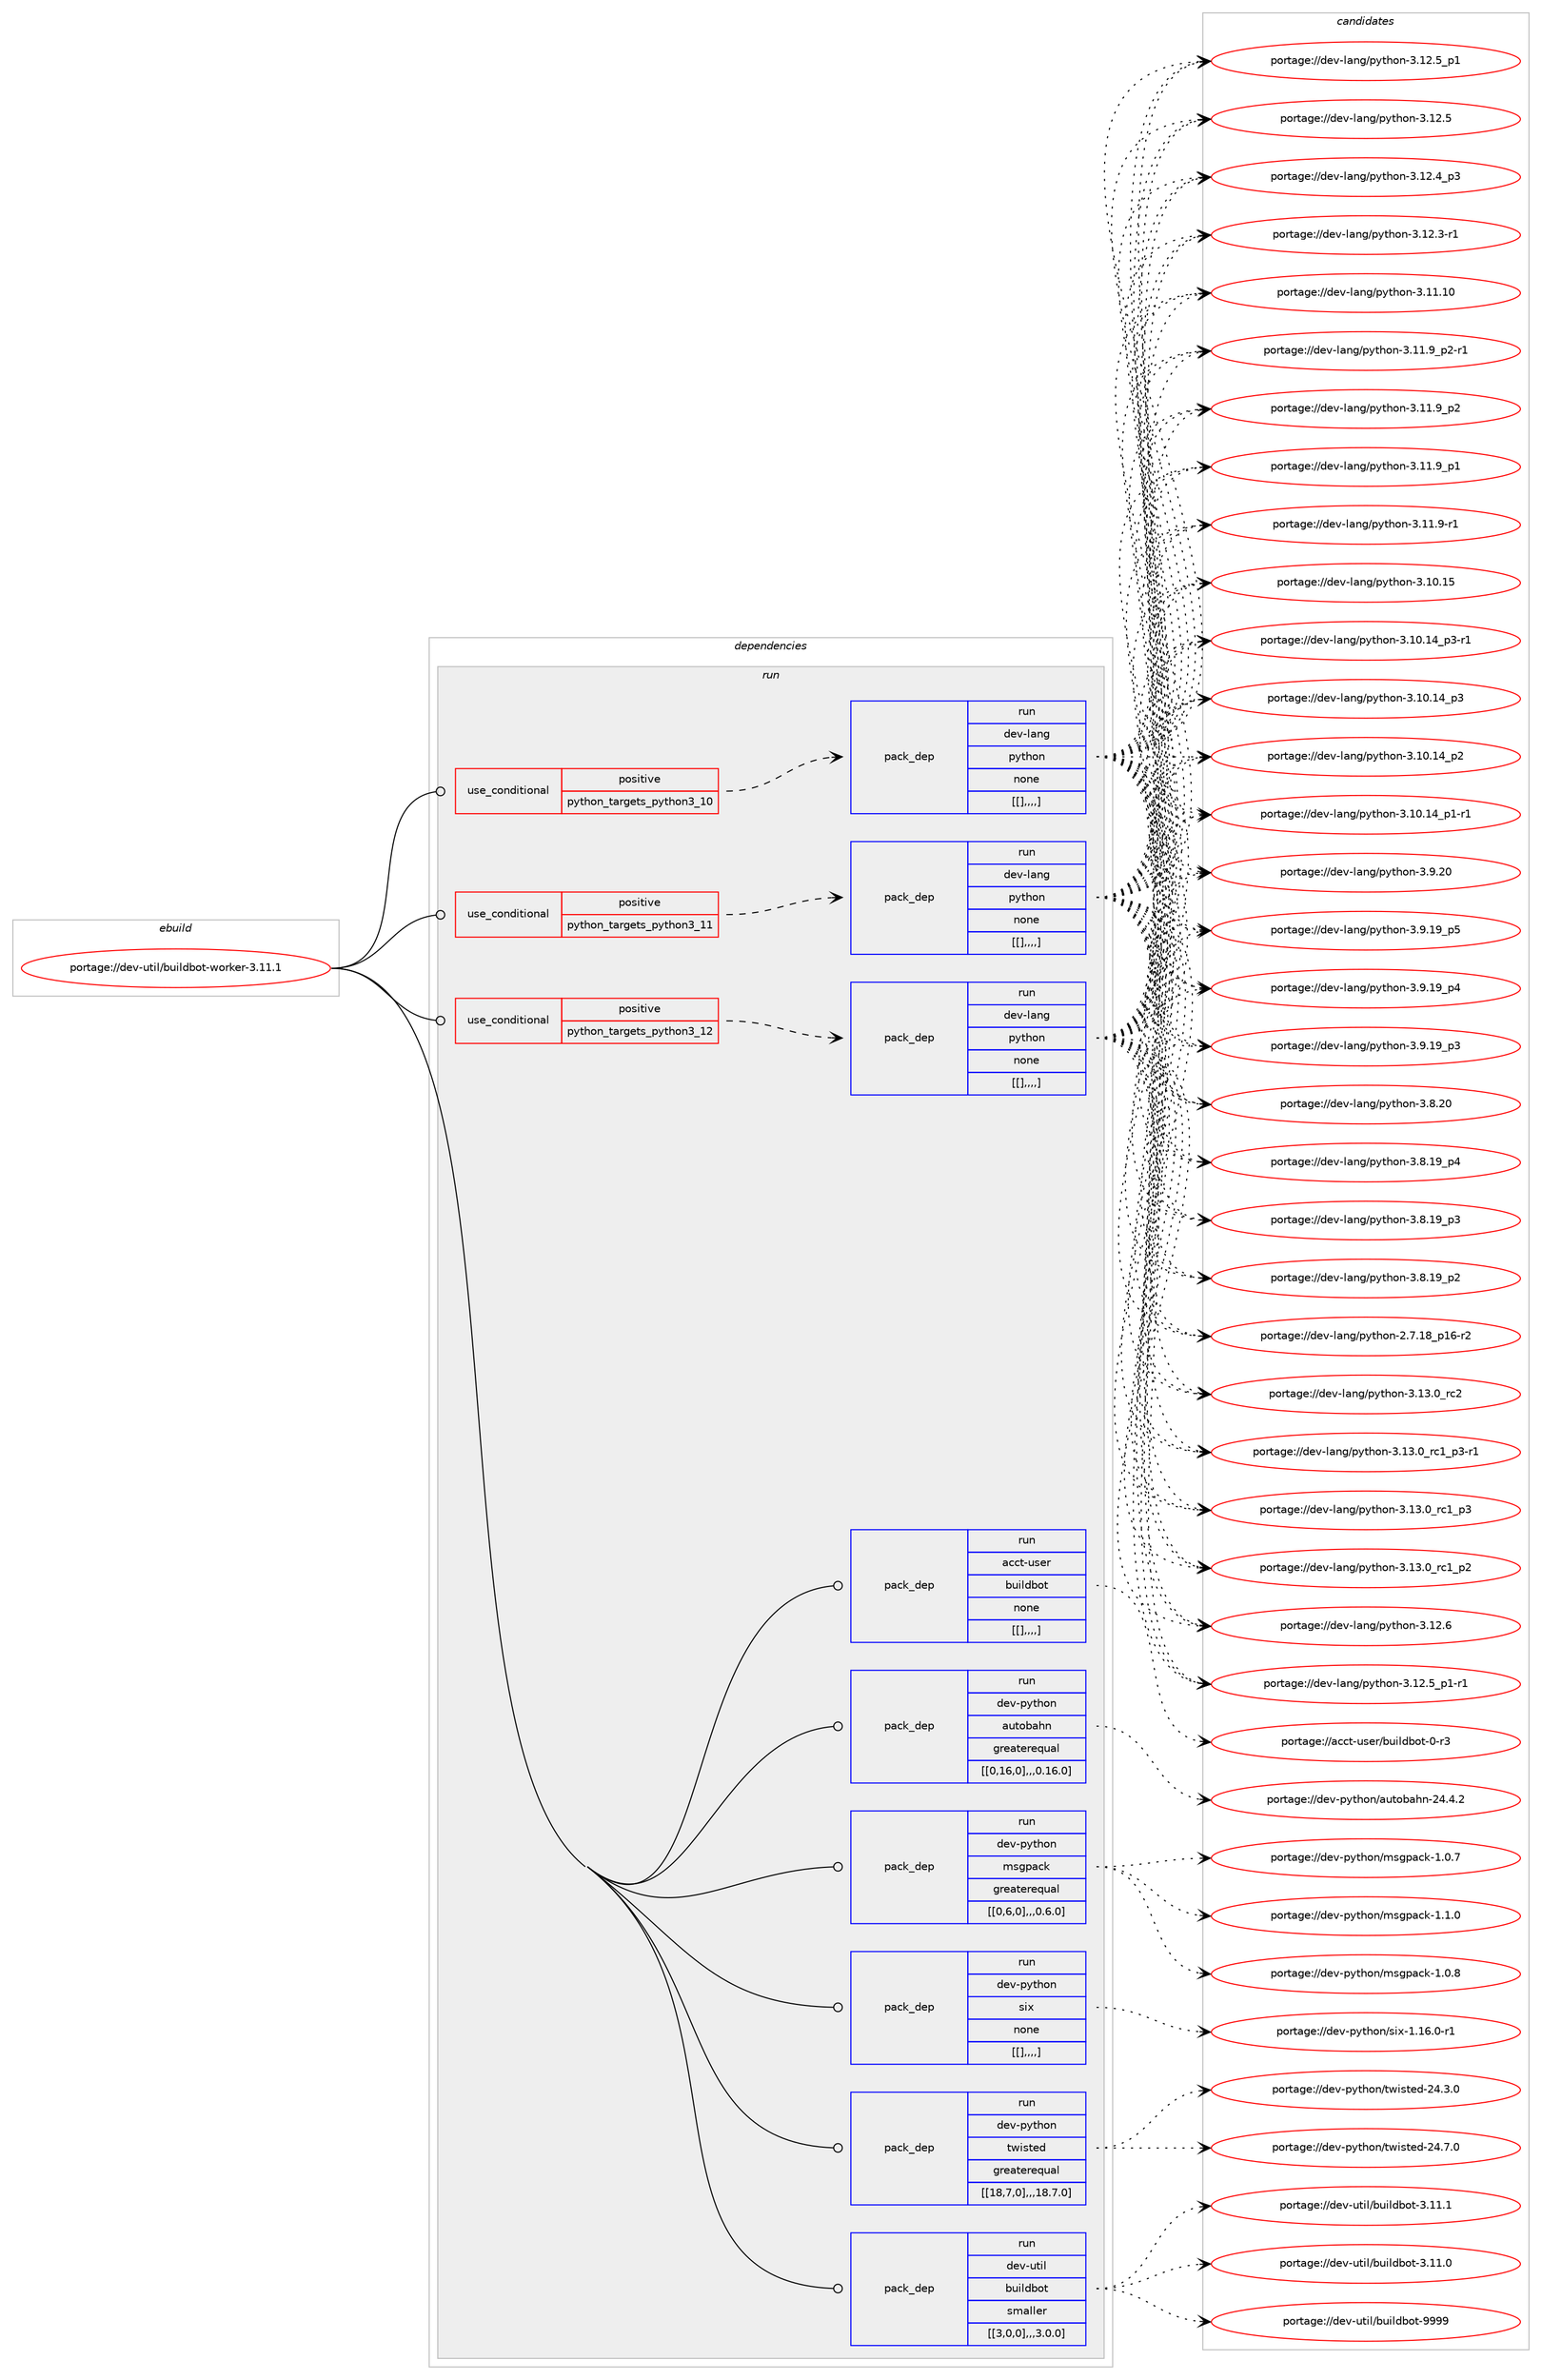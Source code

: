 digraph prolog {

# *************
# Graph options
# *************

newrank=true;
concentrate=true;
compound=true;
graph [rankdir=LR,fontname=Helvetica,fontsize=10,ranksep=1.5];#, ranksep=2.5, nodesep=0.2];
edge  [arrowhead=vee];
node  [fontname=Helvetica,fontsize=10];

# **********
# The ebuild
# **********

subgraph cluster_leftcol {
color=gray;
label=<<i>ebuild</i>>;
id [label="portage://dev-util/buildbot-worker-3.11.1", color=red, width=4, href="../dev-util/buildbot-worker-3.11.1.svg"];
}

# ****************
# The dependencies
# ****************

subgraph cluster_midcol {
color=gray;
label=<<i>dependencies</i>>;
subgraph cluster_compile {
fillcolor="#eeeeee";
style=filled;
label=<<i>compile</i>>;
}
subgraph cluster_compileandrun {
fillcolor="#eeeeee";
style=filled;
label=<<i>compile and run</i>>;
}
subgraph cluster_run {
fillcolor="#eeeeee";
style=filled;
label=<<i>run</i>>;
subgraph cond61152 {
dependency214949 [label=<<TABLE BORDER="0" CELLBORDER="1" CELLSPACING="0" CELLPADDING="4"><TR><TD ROWSPAN="3" CELLPADDING="10">use_conditional</TD></TR><TR><TD>positive</TD></TR><TR><TD>python_targets_python3_10</TD></TR></TABLE>>, shape=none, color=red];
subgraph pack152404 {
dependency214950 [label=<<TABLE BORDER="0" CELLBORDER="1" CELLSPACING="0" CELLPADDING="4" WIDTH="220"><TR><TD ROWSPAN="6" CELLPADDING="30">pack_dep</TD></TR><TR><TD WIDTH="110">run</TD></TR><TR><TD>dev-lang</TD></TR><TR><TD>python</TD></TR><TR><TD>none</TD></TR><TR><TD>[[],,,,]</TD></TR></TABLE>>, shape=none, color=blue];
}
dependency214949:e -> dependency214950:w [weight=20,style="dashed",arrowhead="vee"];
}
id:e -> dependency214949:w [weight=20,style="solid",arrowhead="odot"];
subgraph cond61153 {
dependency214951 [label=<<TABLE BORDER="0" CELLBORDER="1" CELLSPACING="0" CELLPADDING="4"><TR><TD ROWSPAN="3" CELLPADDING="10">use_conditional</TD></TR><TR><TD>positive</TD></TR><TR><TD>python_targets_python3_11</TD></TR></TABLE>>, shape=none, color=red];
subgraph pack152405 {
dependency214952 [label=<<TABLE BORDER="0" CELLBORDER="1" CELLSPACING="0" CELLPADDING="4" WIDTH="220"><TR><TD ROWSPAN="6" CELLPADDING="30">pack_dep</TD></TR><TR><TD WIDTH="110">run</TD></TR><TR><TD>dev-lang</TD></TR><TR><TD>python</TD></TR><TR><TD>none</TD></TR><TR><TD>[[],,,,]</TD></TR></TABLE>>, shape=none, color=blue];
}
dependency214951:e -> dependency214952:w [weight=20,style="dashed",arrowhead="vee"];
}
id:e -> dependency214951:w [weight=20,style="solid",arrowhead="odot"];
subgraph cond61154 {
dependency214953 [label=<<TABLE BORDER="0" CELLBORDER="1" CELLSPACING="0" CELLPADDING="4"><TR><TD ROWSPAN="3" CELLPADDING="10">use_conditional</TD></TR><TR><TD>positive</TD></TR><TR><TD>python_targets_python3_12</TD></TR></TABLE>>, shape=none, color=red];
subgraph pack152406 {
dependency214954 [label=<<TABLE BORDER="0" CELLBORDER="1" CELLSPACING="0" CELLPADDING="4" WIDTH="220"><TR><TD ROWSPAN="6" CELLPADDING="30">pack_dep</TD></TR><TR><TD WIDTH="110">run</TD></TR><TR><TD>dev-lang</TD></TR><TR><TD>python</TD></TR><TR><TD>none</TD></TR><TR><TD>[[],,,,]</TD></TR></TABLE>>, shape=none, color=blue];
}
dependency214953:e -> dependency214954:w [weight=20,style="dashed",arrowhead="vee"];
}
id:e -> dependency214953:w [weight=20,style="solid",arrowhead="odot"];
subgraph pack152407 {
dependency214955 [label=<<TABLE BORDER="0" CELLBORDER="1" CELLSPACING="0" CELLPADDING="4" WIDTH="220"><TR><TD ROWSPAN="6" CELLPADDING="30">pack_dep</TD></TR><TR><TD WIDTH="110">run</TD></TR><TR><TD>acct-user</TD></TR><TR><TD>buildbot</TD></TR><TR><TD>none</TD></TR><TR><TD>[[],,,,]</TD></TR></TABLE>>, shape=none, color=blue];
}
id:e -> dependency214955:w [weight=20,style="solid",arrowhead="odot"];
subgraph pack152408 {
dependency214956 [label=<<TABLE BORDER="0" CELLBORDER="1" CELLSPACING="0" CELLPADDING="4" WIDTH="220"><TR><TD ROWSPAN="6" CELLPADDING="30">pack_dep</TD></TR><TR><TD WIDTH="110">run</TD></TR><TR><TD>dev-python</TD></TR><TR><TD>autobahn</TD></TR><TR><TD>greaterequal</TD></TR><TR><TD>[[0,16,0],,,0.16.0]</TD></TR></TABLE>>, shape=none, color=blue];
}
id:e -> dependency214956:w [weight=20,style="solid",arrowhead="odot"];
subgraph pack152409 {
dependency214957 [label=<<TABLE BORDER="0" CELLBORDER="1" CELLSPACING="0" CELLPADDING="4" WIDTH="220"><TR><TD ROWSPAN="6" CELLPADDING="30">pack_dep</TD></TR><TR><TD WIDTH="110">run</TD></TR><TR><TD>dev-python</TD></TR><TR><TD>msgpack</TD></TR><TR><TD>greaterequal</TD></TR><TR><TD>[[0,6,0],,,0.6.0]</TD></TR></TABLE>>, shape=none, color=blue];
}
id:e -> dependency214957:w [weight=20,style="solid",arrowhead="odot"];
subgraph pack152410 {
dependency214958 [label=<<TABLE BORDER="0" CELLBORDER="1" CELLSPACING="0" CELLPADDING="4" WIDTH="220"><TR><TD ROWSPAN="6" CELLPADDING="30">pack_dep</TD></TR><TR><TD WIDTH="110">run</TD></TR><TR><TD>dev-python</TD></TR><TR><TD>six</TD></TR><TR><TD>none</TD></TR><TR><TD>[[],,,,]</TD></TR></TABLE>>, shape=none, color=blue];
}
id:e -> dependency214958:w [weight=20,style="solid",arrowhead="odot"];
subgraph pack152411 {
dependency214959 [label=<<TABLE BORDER="0" CELLBORDER="1" CELLSPACING="0" CELLPADDING="4" WIDTH="220"><TR><TD ROWSPAN="6" CELLPADDING="30">pack_dep</TD></TR><TR><TD WIDTH="110">run</TD></TR><TR><TD>dev-python</TD></TR><TR><TD>twisted</TD></TR><TR><TD>greaterequal</TD></TR><TR><TD>[[18,7,0],,,18.7.0]</TD></TR></TABLE>>, shape=none, color=blue];
}
id:e -> dependency214959:w [weight=20,style="solid",arrowhead="odot"];
subgraph pack152412 {
dependency214960 [label=<<TABLE BORDER="0" CELLBORDER="1" CELLSPACING="0" CELLPADDING="4" WIDTH="220"><TR><TD ROWSPAN="6" CELLPADDING="30">pack_dep</TD></TR><TR><TD WIDTH="110">run</TD></TR><TR><TD>dev-util</TD></TR><TR><TD>buildbot</TD></TR><TR><TD>smaller</TD></TR><TR><TD>[[3,0,0],,,3.0.0]</TD></TR></TABLE>>, shape=none, color=blue];
}
id:e -> dependency214960:w [weight=20,style="solid",arrowhead="odot"];
}
}

# **************
# The candidates
# **************

subgraph cluster_choices {
rank=same;
color=gray;
label=<<i>candidates</i>>;

subgraph choice152404 {
color=black;
nodesep=1;
choice10010111845108971101034711212111610411111045514649514648951149950 [label="portage://dev-lang/python-3.13.0_rc2", color=red, width=4,href="../dev-lang/python-3.13.0_rc2.svg"];
choice1001011184510897110103471121211161041111104551464951464895114994995112514511449 [label="portage://dev-lang/python-3.13.0_rc1_p3-r1", color=red, width=4,href="../dev-lang/python-3.13.0_rc1_p3-r1.svg"];
choice100101118451089711010347112121116104111110455146495146489511499499511251 [label="portage://dev-lang/python-3.13.0_rc1_p3", color=red, width=4,href="../dev-lang/python-3.13.0_rc1_p3.svg"];
choice100101118451089711010347112121116104111110455146495146489511499499511250 [label="portage://dev-lang/python-3.13.0_rc1_p2", color=red, width=4,href="../dev-lang/python-3.13.0_rc1_p2.svg"];
choice10010111845108971101034711212111610411111045514649504654 [label="portage://dev-lang/python-3.12.6", color=red, width=4,href="../dev-lang/python-3.12.6.svg"];
choice1001011184510897110103471121211161041111104551464950465395112494511449 [label="portage://dev-lang/python-3.12.5_p1-r1", color=red, width=4,href="../dev-lang/python-3.12.5_p1-r1.svg"];
choice100101118451089711010347112121116104111110455146495046539511249 [label="portage://dev-lang/python-3.12.5_p1", color=red, width=4,href="../dev-lang/python-3.12.5_p1.svg"];
choice10010111845108971101034711212111610411111045514649504653 [label="portage://dev-lang/python-3.12.5", color=red, width=4,href="../dev-lang/python-3.12.5.svg"];
choice100101118451089711010347112121116104111110455146495046529511251 [label="portage://dev-lang/python-3.12.4_p3", color=red, width=4,href="../dev-lang/python-3.12.4_p3.svg"];
choice100101118451089711010347112121116104111110455146495046514511449 [label="portage://dev-lang/python-3.12.3-r1", color=red, width=4,href="../dev-lang/python-3.12.3-r1.svg"];
choice1001011184510897110103471121211161041111104551464949464948 [label="portage://dev-lang/python-3.11.10", color=red, width=4,href="../dev-lang/python-3.11.10.svg"];
choice1001011184510897110103471121211161041111104551464949465795112504511449 [label="portage://dev-lang/python-3.11.9_p2-r1", color=red, width=4,href="../dev-lang/python-3.11.9_p2-r1.svg"];
choice100101118451089711010347112121116104111110455146494946579511250 [label="portage://dev-lang/python-3.11.9_p2", color=red, width=4,href="../dev-lang/python-3.11.9_p2.svg"];
choice100101118451089711010347112121116104111110455146494946579511249 [label="portage://dev-lang/python-3.11.9_p1", color=red, width=4,href="../dev-lang/python-3.11.9_p1.svg"];
choice100101118451089711010347112121116104111110455146494946574511449 [label="portage://dev-lang/python-3.11.9-r1", color=red, width=4,href="../dev-lang/python-3.11.9-r1.svg"];
choice1001011184510897110103471121211161041111104551464948464953 [label="portage://dev-lang/python-3.10.15", color=red, width=4,href="../dev-lang/python-3.10.15.svg"];
choice100101118451089711010347112121116104111110455146494846495295112514511449 [label="portage://dev-lang/python-3.10.14_p3-r1", color=red, width=4,href="../dev-lang/python-3.10.14_p3-r1.svg"];
choice10010111845108971101034711212111610411111045514649484649529511251 [label="portage://dev-lang/python-3.10.14_p3", color=red, width=4,href="../dev-lang/python-3.10.14_p3.svg"];
choice10010111845108971101034711212111610411111045514649484649529511250 [label="portage://dev-lang/python-3.10.14_p2", color=red, width=4,href="../dev-lang/python-3.10.14_p2.svg"];
choice100101118451089711010347112121116104111110455146494846495295112494511449 [label="portage://dev-lang/python-3.10.14_p1-r1", color=red, width=4,href="../dev-lang/python-3.10.14_p1-r1.svg"];
choice10010111845108971101034711212111610411111045514657465048 [label="portage://dev-lang/python-3.9.20", color=red, width=4,href="../dev-lang/python-3.9.20.svg"];
choice100101118451089711010347112121116104111110455146574649579511253 [label="portage://dev-lang/python-3.9.19_p5", color=red, width=4,href="../dev-lang/python-3.9.19_p5.svg"];
choice100101118451089711010347112121116104111110455146574649579511252 [label="portage://dev-lang/python-3.9.19_p4", color=red, width=4,href="../dev-lang/python-3.9.19_p4.svg"];
choice100101118451089711010347112121116104111110455146574649579511251 [label="portage://dev-lang/python-3.9.19_p3", color=red, width=4,href="../dev-lang/python-3.9.19_p3.svg"];
choice10010111845108971101034711212111610411111045514656465048 [label="portage://dev-lang/python-3.8.20", color=red, width=4,href="../dev-lang/python-3.8.20.svg"];
choice100101118451089711010347112121116104111110455146564649579511252 [label="portage://dev-lang/python-3.8.19_p4", color=red, width=4,href="../dev-lang/python-3.8.19_p4.svg"];
choice100101118451089711010347112121116104111110455146564649579511251 [label="portage://dev-lang/python-3.8.19_p3", color=red, width=4,href="../dev-lang/python-3.8.19_p3.svg"];
choice100101118451089711010347112121116104111110455146564649579511250 [label="portage://dev-lang/python-3.8.19_p2", color=red, width=4,href="../dev-lang/python-3.8.19_p2.svg"];
choice100101118451089711010347112121116104111110455046554649569511249544511450 [label="portage://dev-lang/python-2.7.18_p16-r2", color=red, width=4,href="../dev-lang/python-2.7.18_p16-r2.svg"];
dependency214950:e -> choice10010111845108971101034711212111610411111045514649514648951149950:w [style=dotted,weight="100"];
dependency214950:e -> choice1001011184510897110103471121211161041111104551464951464895114994995112514511449:w [style=dotted,weight="100"];
dependency214950:e -> choice100101118451089711010347112121116104111110455146495146489511499499511251:w [style=dotted,weight="100"];
dependency214950:e -> choice100101118451089711010347112121116104111110455146495146489511499499511250:w [style=dotted,weight="100"];
dependency214950:e -> choice10010111845108971101034711212111610411111045514649504654:w [style=dotted,weight="100"];
dependency214950:e -> choice1001011184510897110103471121211161041111104551464950465395112494511449:w [style=dotted,weight="100"];
dependency214950:e -> choice100101118451089711010347112121116104111110455146495046539511249:w [style=dotted,weight="100"];
dependency214950:e -> choice10010111845108971101034711212111610411111045514649504653:w [style=dotted,weight="100"];
dependency214950:e -> choice100101118451089711010347112121116104111110455146495046529511251:w [style=dotted,weight="100"];
dependency214950:e -> choice100101118451089711010347112121116104111110455146495046514511449:w [style=dotted,weight="100"];
dependency214950:e -> choice1001011184510897110103471121211161041111104551464949464948:w [style=dotted,weight="100"];
dependency214950:e -> choice1001011184510897110103471121211161041111104551464949465795112504511449:w [style=dotted,weight="100"];
dependency214950:e -> choice100101118451089711010347112121116104111110455146494946579511250:w [style=dotted,weight="100"];
dependency214950:e -> choice100101118451089711010347112121116104111110455146494946579511249:w [style=dotted,weight="100"];
dependency214950:e -> choice100101118451089711010347112121116104111110455146494946574511449:w [style=dotted,weight="100"];
dependency214950:e -> choice1001011184510897110103471121211161041111104551464948464953:w [style=dotted,weight="100"];
dependency214950:e -> choice100101118451089711010347112121116104111110455146494846495295112514511449:w [style=dotted,weight="100"];
dependency214950:e -> choice10010111845108971101034711212111610411111045514649484649529511251:w [style=dotted,weight="100"];
dependency214950:e -> choice10010111845108971101034711212111610411111045514649484649529511250:w [style=dotted,weight="100"];
dependency214950:e -> choice100101118451089711010347112121116104111110455146494846495295112494511449:w [style=dotted,weight="100"];
dependency214950:e -> choice10010111845108971101034711212111610411111045514657465048:w [style=dotted,weight="100"];
dependency214950:e -> choice100101118451089711010347112121116104111110455146574649579511253:w [style=dotted,weight="100"];
dependency214950:e -> choice100101118451089711010347112121116104111110455146574649579511252:w [style=dotted,weight="100"];
dependency214950:e -> choice100101118451089711010347112121116104111110455146574649579511251:w [style=dotted,weight="100"];
dependency214950:e -> choice10010111845108971101034711212111610411111045514656465048:w [style=dotted,weight="100"];
dependency214950:e -> choice100101118451089711010347112121116104111110455146564649579511252:w [style=dotted,weight="100"];
dependency214950:e -> choice100101118451089711010347112121116104111110455146564649579511251:w [style=dotted,weight="100"];
dependency214950:e -> choice100101118451089711010347112121116104111110455146564649579511250:w [style=dotted,weight="100"];
dependency214950:e -> choice100101118451089711010347112121116104111110455046554649569511249544511450:w [style=dotted,weight="100"];
}
subgraph choice152405 {
color=black;
nodesep=1;
choice10010111845108971101034711212111610411111045514649514648951149950 [label="portage://dev-lang/python-3.13.0_rc2", color=red, width=4,href="../dev-lang/python-3.13.0_rc2.svg"];
choice1001011184510897110103471121211161041111104551464951464895114994995112514511449 [label="portage://dev-lang/python-3.13.0_rc1_p3-r1", color=red, width=4,href="../dev-lang/python-3.13.0_rc1_p3-r1.svg"];
choice100101118451089711010347112121116104111110455146495146489511499499511251 [label="portage://dev-lang/python-3.13.0_rc1_p3", color=red, width=4,href="../dev-lang/python-3.13.0_rc1_p3.svg"];
choice100101118451089711010347112121116104111110455146495146489511499499511250 [label="portage://dev-lang/python-3.13.0_rc1_p2", color=red, width=4,href="../dev-lang/python-3.13.0_rc1_p2.svg"];
choice10010111845108971101034711212111610411111045514649504654 [label="portage://dev-lang/python-3.12.6", color=red, width=4,href="../dev-lang/python-3.12.6.svg"];
choice1001011184510897110103471121211161041111104551464950465395112494511449 [label="portage://dev-lang/python-3.12.5_p1-r1", color=red, width=4,href="../dev-lang/python-3.12.5_p1-r1.svg"];
choice100101118451089711010347112121116104111110455146495046539511249 [label="portage://dev-lang/python-3.12.5_p1", color=red, width=4,href="../dev-lang/python-3.12.5_p1.svg"];
choice10010111845108971101034711212111610411111045514649504653 [label="portage://dev-lang/python-3.12.5", color=red, width=4,href="../dev-lang/python-3.12.5.svg"];
choice100101118451089711010347112121116104111110455146495046529511251 [label="portage://dev-lang/python-3.12.4_p3", color=red, width=4,href="../dev-lang/python-3.12.4_p3.svg"];
choice100101118451089711010347112121116104111110455146495046514511449 [label="portage://dev-lang/python-3.12.3-r1", color=red, width=4,href="../dev-lang/python-3.12.3-r1.svg"];
choice1001011184510897110103471121211161041111104551464949464948 [label="portage://dev-lang/python-3.11.10", color=red, width=4,href="../dev-lang/python-3.11.10.svg"];
choice1001011184510897110103471121211161041111104551464949465795112504511449 [label="portage://dev-lang/python-3.11.9_p2-r1", color=red, width=4,href="../dev-lang/python-3.11.9_p2-r1.svg"];
choice100101118451089711010347112121116104111110455146494946579511250 [label="portage://dev-lang/python-3.11.9_p2", color=red, width=4,href="../dev-lang/python-3.11.9_p2.svg"];
choice100101118451089711010347112121116104111110455146494946579511249 [label="portage://dev-lang/python-3.11.9_p1", color=red, width=4,href="../dev-lang/python-3.11.9_p1.svg"];
choice100101118451089711010347112121116104111110455146494946574511449 [label="portage://dev-lang/python-3.11.9-r1", color=red, width=4,href="../dev-lang/python-3.11.9-r1.svg"];
choice1001011184510897110103471121211161041111104551464948464953 [label="portage://dev-lang/python-3.10.15", color=red, width=4,href="../dev-lang/python-3.10.15.svg"];
choice100101118451089711010347112121116104111110455146494846495295112514511449 [label="portage://dev-lang/python-3.10.14_p3-r1", color=red, width=4,href="../dev-lang/python-3.10.14_p3-r1.svg"];
choice10010111845108971101034711212111610411111045514649484649529511251 [label="portage://dev-lang/python-3.10.14_p3", color=red, width=4,href="../dev-lang/python-3.10.14_p3.svg"];
choice10010111845108971101034711212111610411111045514649484649529511250 [label="portage://dev-lang/python-3.10.14_p2", color=red, width=4,href="../dev-lang/python-3.10.14_p2.svg"];
choice100101118451089711010347112121116104111110455146494846495295112494511449 [label="portage://dev-lang/python-3.10.14_p1-r1", color=red, width=4,href="../dev-lang/python-3.10.14_p1-r1.svg"];
choice10010111845108971101034711212111610411111045514657465048 [label="portage://dev-lang/python-3.9.20", color=red, width=4,href="../dev-lang/python-3.9.20.svg"];
choice100101118451089711010347112121116104111110455146574649579511253 [label="portage://dev-lang/python-3.9.19_p5", color=red, width=4,href="../dev-lang/python-3.9.19_p5.svg"];
choice100101118451089711010347112121116104111110455146574649579511252 [label="portage://dev-lang/python-3.9.19_p4", color=red, width=4,href="../dev-lang/python-3.9.19_p4.svg"];
choice100101118451089711010347112121116104111110455146574649579511251 [label="portage://dev-lang/python-3.9.19_p3", color=red, width=4,href="../dev-lang/python-3.9.19_p3.svg"];
choice10010111845108971101034711212111610411111045514656465048 [label="portage://dev-lang/python-3.8.20", color=red, width=4,href="../dev-lang/python-3.8.20.svg"];
choice100101118451089711010347112121116104111110455146564649579511252 [label="portage://dev-lang/python-3.8.19_p4", color=red, width=4,href="../dev-lang/python-3.8.19_p4.svg"];
choice100101118451089711010347112121116104111110455146564649579511251 [label="portage://dev-lang/python-3.8.19_p3", color=red, width=4,href="../dev-lang/python-3.8.19_p3.svg"];
choice100101118451089711010347112121116104111110455146564649579511250 [label="portage://dev-lang/python-3.8.19_p2", color=red, width=4,href="../dev-lang/python-3.8.19_p2.svg"];
choice100101118451089711010347112121116104111110455046554649569511249544511450 [label="portage://dev-lang/python-2.7.18_p16-r2", color=red, width=4,href="../dev-lang/python-2.7.18_p16-r2.svg"];
dependency214952:e -> choice10010111845108971101034711212111610411111045514649514648951149950:w [style=dotted,weight="100"];
dependency214952:e -> choice1001011184510897110103471121211161041111104551464951464895114994995112514511449:w [style=dotted,weight="100"];
dependency214952:e -> choice100101118451089711010347112121116104111110455146495146489511499499511251:w [style=dotted,weight="100"];
dependency214952:e -> choice100101118451089711010347112121116104111110455146495146489511499499511250:w [style=dotted,weight="100"];
dependency214952:e -> choice10010111845108971101034711212111610411111045514649504654:w [style=dotted,weight="100"];
dependency214952:e -> choice1001011184510897110103471121211161041111104551464950465395112494511449:w [style=dotted,weight="100"];
dependency214952:e -> choice100101118451089711010347112121116104111110455146495046539511249:w [style=dotted,weight="100"];
dependency214952:e -> choice10010111845108971101034711212111610411111045514649504653:w [style=dotted,weight="100"];
dependency214952:e -> choice100101118451089711010347112121116104111110455146495046529511251:w [style=dotted,weight="100"];
dependency214952:e -> choice100101118451089711010347112121116104111110455146495046514511449:w [style=dotted,weight="100"];
dependency214952:e -> choice1001011184510897110103471121211161041111104551464949464948:w [style=dotted,weight="100"];
dependency214952:e -> choice1001011184510897110103471121211161041111104551464949465795112504511449:w [style=dotted,weight="100"];
dependency214952:e -> choice100101118451089711010347112121116104111110455146494946579511250:w [style=dotted,weight="100"];
dependency214952:e -> choice100101118451089711010347112121116104111110455146494946579511249:w [style=dotted,weight="100"];
dependency214952:e -> choice100101118451089711010347112121116104111110455146494946574511449:w [style=dotted,weight="100"];
dependency214952:e -> choice1001011184510897110103471121211161041111104551464948464953:w [style=dotted,weight="100"];
dependency214952:e -> choice100101118451089711010347112121116104111110455146494846495295112514511449:w [style=dotted,weight="100"];
dependency214952:e -> choice10010111845108971101034711212111610411111045514649484649529511251:w [style=dotted,weight="100"];
dependency214952:e -> choice10010111845108971101034711212111610411111045514649484649529511250:w [style=dotted,weight="100"];
dependency214952:e -> choice100101118451089711010347112121116104111110455146494846495295112494511449:w [style=dotted,weight="100"];
dependency214952:e -> choice10010111845108971101034711212111610411111045514657465048:w [style=dotted,weight="100"];
dependency214952:e -> choice100101118451089711010347112121116104111110455146574649579511253:w [style=dotted,weight="100"];
dependency214952:e -> choice100101118451089711010347112121116104111110455146574649579511252:w [style=dotted,weight="100"];
dependency214952:e -> choice100101118451089711010347112121116104111110455146574649579511251:w [style=dotted,weight="100"];
dependency214952:e -> choice10010111845108971101034711212111610411111045514656465048:w [style=dotted,weight="100"];
dependency214952:e -> choice100101118451089711010347112121116104111110455146564649579511252:w [style=dotted,weight="100"];
dependency214952:e -> choice100101118451089711010347112121116104111110455146564649579511251:w [style=dotted,weight="100"];
dependency214952:e -> choice100101118451089711010347112121116104111110455146564649579511250:w [style=dotted,weight="100"];
dependency214952:e -> choice100101118451089711010347112121116104111110455046554649569511249544511450:w [style=dotted,weight="100"];
}
subgraph choice152406 {
color=black;
nodesep=1;
choice10010111845108971101034711212111610411111045514649514648951149950 [label="portage://dev-lang/python-3.13.0_rc2", color=red, width=4,href="../dev-lang/python-3.13.0_rc2.svg"];
choice1001011184510897110103471121211161041111104551464951464895114994995112514511449 [label="portage://dev-lang/python-3.13.0_rc1_p3-r1", color=red, width=4,href="../dev-lang/python-3.13.0_rc1_p3-r1.svg"];
choice100101118451089711010347112121116104111110455146495146489511499499511251 [label="portage://dev-lang/python-3.13.0_rc1_p3", color=red, width=4,href="../dev-lang/python-3.13.0_rc1_p3.svg"];
choice100101118451089711010347112121116104111110455146495146489511499499511250 [label="portage://dev-lang/python-3.13.0_rc1_p2", color=red, width=4,href="../dev-lang/python-3.13.0_rc1_p2.svg"];
choice10010111845108971101034711212111610411111045514649504654 [label="portage://dev-lang/python-3.12.6", color=red, width=4,href="../dev-lang/python-3.12.6.svg"];
choice1001011184510897110103471121211161041111104551464950465395112494511449 [label="portage://dev-lang/python-3.12.5_p1-r1", color=red, width=4,href="../dev-lang/python-3.12.5_p1-r1.svg"];
choice100101118451089711010347112121116104111110455146495046539511249 [label="portage://dev-lang/python-3.12.5_p1", color=red, width=4,href="../dev-lang/python-3.12.5_p1.svg"];
choice10010111845108971101034711212111610411111045514649504653 [label="portage://dev-lang/python-3.12.5", color=red, width=4,href="../dev-lang/python-3.12.5.svg"];
choice100101118451089711010347112121116104111110455146495046529511251 [label="portage://dev-lang/python-3.12.4_p3", color=red, width=4,href="../dev-lang/python-3.12.4_p3.svg"];
choice100101118451089711010347112121116104111110455146495046514511449 [label="portage://dev-lang/python-3.12.3-r1", color=red, width=4,href="../dev-lang/python-3.12.3-r1.svg"];
choice1001011184510897110103471121211161041111104551464949464948 [label="portage://dev-lang/python-3.11.10", color=red, width=4,href="../dev-lang/python-3.11.10.svg"];
choice1001011184510897110103471121211161041111104551464949465795112504511449 [label="portage://dev-lang/python-3.11.9_p2-r1", color=red, width=4,href="../dev-lang/python-3.11.9_p2-r1.svg"];
choice100101118451089711010347112121116104111110455146494946579511250 [label="portage://dev-lang/python-3.11.9_p2", color=red, width=4,href="../dev-lang/python-3.11.9_p2.svg"];
choice100101118451089711010347112121116104111110455146494946579511249 [label="portage://dev-lang/python-3.11.9_p1", color=red, width=4,href="../dev-lang/python-3.11.9_p1.svg"];
choice100101118451089711010347112121116104111110455146494946574511449 [label="portage://dev-lang/python-3.11.9-r1", color=red, width=4,href="../dev-lang/python-3.11.9-r1.svg"];
choice1001011184510897110103471121211161041111104551464948464953 [label="portage://dev-lang/python-3.10.15", color=red, width=4,href="../dev-lang/python-3.10.15.svg"];
choice100101118451089711010347112121116104111110455146494846495295112514511449 [label="portage://dev-lang/python-3.10.14_p3-r1", color=red, width=4,href="../dev-lang/python-3.10.14_p3-r1.svg"];
choice10010111845108971101034711212111610411111045514649484649529511251 [label="portage://dev-lang/python-3.10.14_p3", color=red, width=4,href="../dev-lang/python-3.10.14_p3.svg"];
choice10010111845108971101034711212111610411111045514649484649529511250 [label="portage://dev-lang/python-3.10.14_p2", color=red, width=4,href="../dev-lang/python-3.10.14_p2.svg"];
choice100101118451089711010347112121116104111110455146494846495295112494511449 [label="portage://dev-lang/python-3.10.14_p1-r1", color=red, width=4,href="../dev-lang/python-3.10.14_p1-r1.svg"];
choice10010111845108971101034711212111610411111045514657465048 [label="portage://dev-lang/python-3.9.20", color=red, width=4,href="../dev-lang/python-3.9.20.svg"];
choice100101118451089711010347112121116104111110455146574649579511253 [label="portage://dev-lang/python-3.9.19_p5", color=red, width=4,href="../dev-lang/python-3.9.19_p5.svg"];
choice100101118451089711010347112121116104111110455146574649579511252 [label="portage://dev-lang/python-3.9.19_p4", color=red, width=4,href="../dev-lang/python-3.9.19_p4.svg"];
choice100101118451089711010347112121116104111110455146574649579511251 [label="portage://dev-lang/python-3.9.19_p3", color=red, width=4,href="../dev-lang/python-3.9.19_p3.svg"];
choice10010111845108971101034711212111610411111045514656465048 [label="portage://dev-lang/python-3.8.20", color=red, width=4,href="../dev-lang/python-3.8.20.svg"];
choice100101118451089711010347112121116104111110455146564649579511252 [label="portage://dev-lang/python-3.8.19_p4", color=red, width=4,href="../dev-lang/python-3.8.19_p4.svg"];
choice100101118451089711010347112121116104111110455146564649579511251 [label="portage://dev-lang/python-3.8.19_p3", color=red, width=4,href="../dev-lang/python-3.8.19_p3.svg"];
choice100101118451089711010347112121116104111110455146564649579511250 [label="portage://dev-lang/python-3.8.19_p2", color=red, width=4,href="../dev-lang/python-3.8.19_p2.svg"];
choice100101118451089711010347112121116104111110455046554649569511249544511450 [label="portage://dev-lang/python-2.7.18_p16-r2", color=red, width=4,href="../dev-lang/python-2.7.18_p16-r2.svg"];
dependency214954:e -> choice10010111845108971101034711212111610411111045514649514648951149950:w [style=dotted,weight="100"];
dependency214954:e -> choice1001011184510897110103471121211161041111104551464951464895114994995112514511449:w [style=dotted,weight="100"];
dependency214954:e -> choice100101118451089711010347112121116104111110455146495146489511499499511251:w [style=dotted,weight="100"];
dependency214954:e -> choice100101118451089711010347112121116104111110455146495146489511499499511250:w [style=dotted,weight="100"];
dependency214954:e -> choice10010111845108971101034711212111610411111045514649504654:w [style=dotted,weight="100"];
dependency214954:e -> choice1001011184510897110103471121211161041111104551464950465395112494511449:w [style=dotted,weight="100"];
dependency214954:e -> choice100101118451089711010347112121116104111110455146495046539511249:w [style=dotted,weight="100"];
dependency214954:e -> choice10010111845108971101034711212111610411111045514649504653:w [style=dotted,weight="100"];
dependency214954:e -> choice100101118451089711010347112121116104111110455146495046529511251:w [style=dotted,weight="100"];
dependency214954:e -> choice100101118451089711010347112121116104111110455146495046514511449:w [style=dotted,weight="100"];
dependency214954:e -> choice1001011184510897110103471121211161041111104551464949464948:w [style=dotted,weight="100"];
dependency214954:e -> choice1001011184510897110103471121211161041111104551464949465795112504511449:w [style=dotted,weight="100"];
dependency214954:e -> choice100101118451089711010347112121116104111110455146494946579511250:w [style=dotted,weight="100"];
dependency214954:e -> choice100101118451089711010347112121116104111110455146494946579511249:w [style=dotted,weight="100"];
dependency214954:e -> choice100101118451089711010347112121116104111110455146494946574511449:w [style=dotted,weight="100"];
dependency214954:e -> choice1001011184510897110103471121211161041111104551464948464953:w [style=dotted,weight="100"];
dependency214954:e -> choice100101118451089711010347112121116104111110455146494846495295112514511449:w [style=dotted,weight="100"];
dependency214954:e -> choice10010111845108971101034711212111610411111045514649484649529511251:w [style=dotted,weight="100"];
dependency214954:e -> choice10010111845108971101034711212111610411111045514649484649529511250:w [style=dotted,weight="100"];
dependency214954:e -> choice100101118451089711010347112121116104111110455146494846495295112494511449:w [style=dotted,weight="100"];
dependency214954:e -> choice10010111845108971101034711212111610411111045514657465048:w [style=dotted,weight="100"];
dependency214954:e -> choice100101118451089711010347112121116104111110455146574649579511253:w [style=dotted,weight="100"];
dependency214954:e -> choice100101118451089711010347112121116104111110455146574649579511252:w [style=dotted,weight="100"];
dependency214954:e -> choice100101118451089711010347112121116104111110455146574649579511251:w [style=dotted,weight="100"];
dependency214954:e -> choice10010111845108971101034711212111610411111045514656465048:w [style=dotted,weight="100"];
dependency214954:e -> choice100101118451089711010347112121116104111110455146564649579511252:w [style=dotted,weight="100"];
dependency214954:e -> choice100101118451089711010347112121116104111110455146564649579511251:w [style=dotted,weight="100"];
dependency214954:e -> choice100101118451089711010347112121116104111110455146564649579511250:w [style=dotted,weight="100"];
dependency214954:e -> choice100101118451089711010347112121116104111110455046554649569511249544511450:w [style=dotted,weight="100"];
}
subgraph choice152407 {
color=black;
nodesep=1;
choice9799991164511711510111447981171051081009811111645484511451 [label="portage://acct-user/buildbot-0-r3", color=red, width=4,href="../acct-user/buildbot-0-r3.svg"];
dependency214955:e -> choice9799991164511711510111447981171051081009811111645484511451:w [style=dotted,weight="100"];
}
subgraph choice152408 {
color=black;
nodesep=1;
choice100101118451121211161041111104797117116111989710411045505246524650 [label="portage://dev-python/autobahn-24.4.2", color=red, width=4,href="../dev-python/autobahn-24.4.2.svg"];
dependency214956:e -> choice100101118451121211161041111104797117116111989710411045505246524650:w [style=dotted,weight="100"];
}
subgraph choice152409 {
color=black;
nodesep=1;
choice10010111845112121116104111110471091151031129799107454946494648 [label="portage://dev-python/msgpack-1.1.0", color=red, width=4,href="../dev-python/msgpack-1.1.0.svg"];
choice10010111845112121116104111110471091151031129799107454946484656 [label="portage://dev-python/msgpack-1.0.8", color=red, width=4,href="../dev-python/msgpack-1.0.8.svg"];
choice10010111845112121116104111110471091151031129799107454946484655 [label="portage://dev-python/msgpack-1.0.7", color=red, width=4,href="../dev-python/msgpack-1.0.7.svg"];
dependency214957:e -> choice10010111845112121116104111110471091151031129799107454946494648:w [style=dotted,weight="100"];
dependency214957:e -> choice10010111845112121116104111110471091151031129799107454946484656:w [style=dotted,weight="100"];
dependency214957:e -> choice10010111845112121116104111110471091151031129799107454946484655:w [style=dotted,weight="100"];
}
subgraph choice152410 {
color=black;
nodesep=1;
choice1001011184511212111610411111047115105120454946495446484511449 [label="portage://dev-python/six-1.16.0-r1", color=red, width=4,href="../dev-python/six-1.16.0-r1.svg"];
dependency214958:e -> choice1001011184511212111610411111047115105120454946495446484511449:w [style=dotted,weight="100"];
}
subgraph choice152411 {
color=black;
nodesep=1;
choice100101118451121211161041111104711611910511511610110045505246554648 [label="portage://dev-python/twisted-24.7.0", color=red, width=4,href="../dev-python/twisted-24.7.0.svg"];
choice100101118451121211161041111104711611910511511610110045505246514648 [label="portage://dev-python/twisted-24.3.0", color=red, width=4,href="../dev-python/twisted-24.3.0.svg"];
dependency214959:e -> choice100101118451121211161041111104711611910511511610110045505246554648:w [style=dotted,weight="100"];
dependency214959:e -> choice100101118451121211161041111104711611910511511610110045505246514648:w [style=dotted,weight="100"];
}
subgraph choice152412 {
color=black;
nodesep=1;
choice100101118451171161051084798117105108100981111164557575757 [label="portage://dev-util/buildbot-9999", color=red, width=4,href="../dev-util/buildbot-9999.svg"];
choice1001011184511711610510847981171051081009811111645514649494649 [label="portage://dev-util/buildbot-3.11.1", color=red, width=4,href="../dev-util/buildbot-3.11.1.svg"];
choice1001011184511711610510847981171051081009811111645514649494648 [label="portage://dev-util/buildbot-3.11.0", color=red, width=4,href="../dev-util/buildbot-3.11.0.svg"];
dependency214960:e -> choice100101118451171161051084798117105108100981111164557575757:w [style=dotted,weight="100"];
dependency214960:e -> choice1001011184511711610510847981171051081009811111645514649494649:w [style=dotted,weight="100"];
dependency214960:e -> choice1001011184511711610510847981171051081009811111645514649494648:w [style=dotted,weight="100"];
}
}

}
